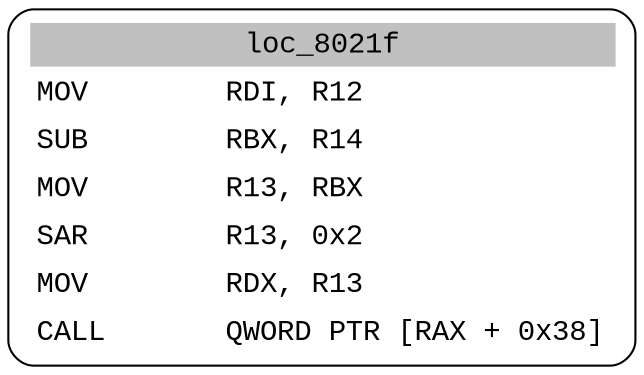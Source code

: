 digraph asm_graph {
1941 [
shape="Mrecord" fontname="Courier New"label =<<table border="0" cellborder="0" cellpadding="3"><tr><td align="center" colspan="2" bgcolor="grey">loc_8021f</td></tr><tr><td align="left">MOV        RDI, R12</td></tr><tr><td align="left">SUB        RBX, R14</td></tr><tr><td align="left">MOV        R13, RBX</td></tr><tr><td align="left">SAR        R13, 0x2</td></tr><tr><td align="left">MOV        RDX, R13</td></tr><tr><td align="left">CALL       QWORD PTR [RAX + 0x38]</td></tr></table>> ];
}